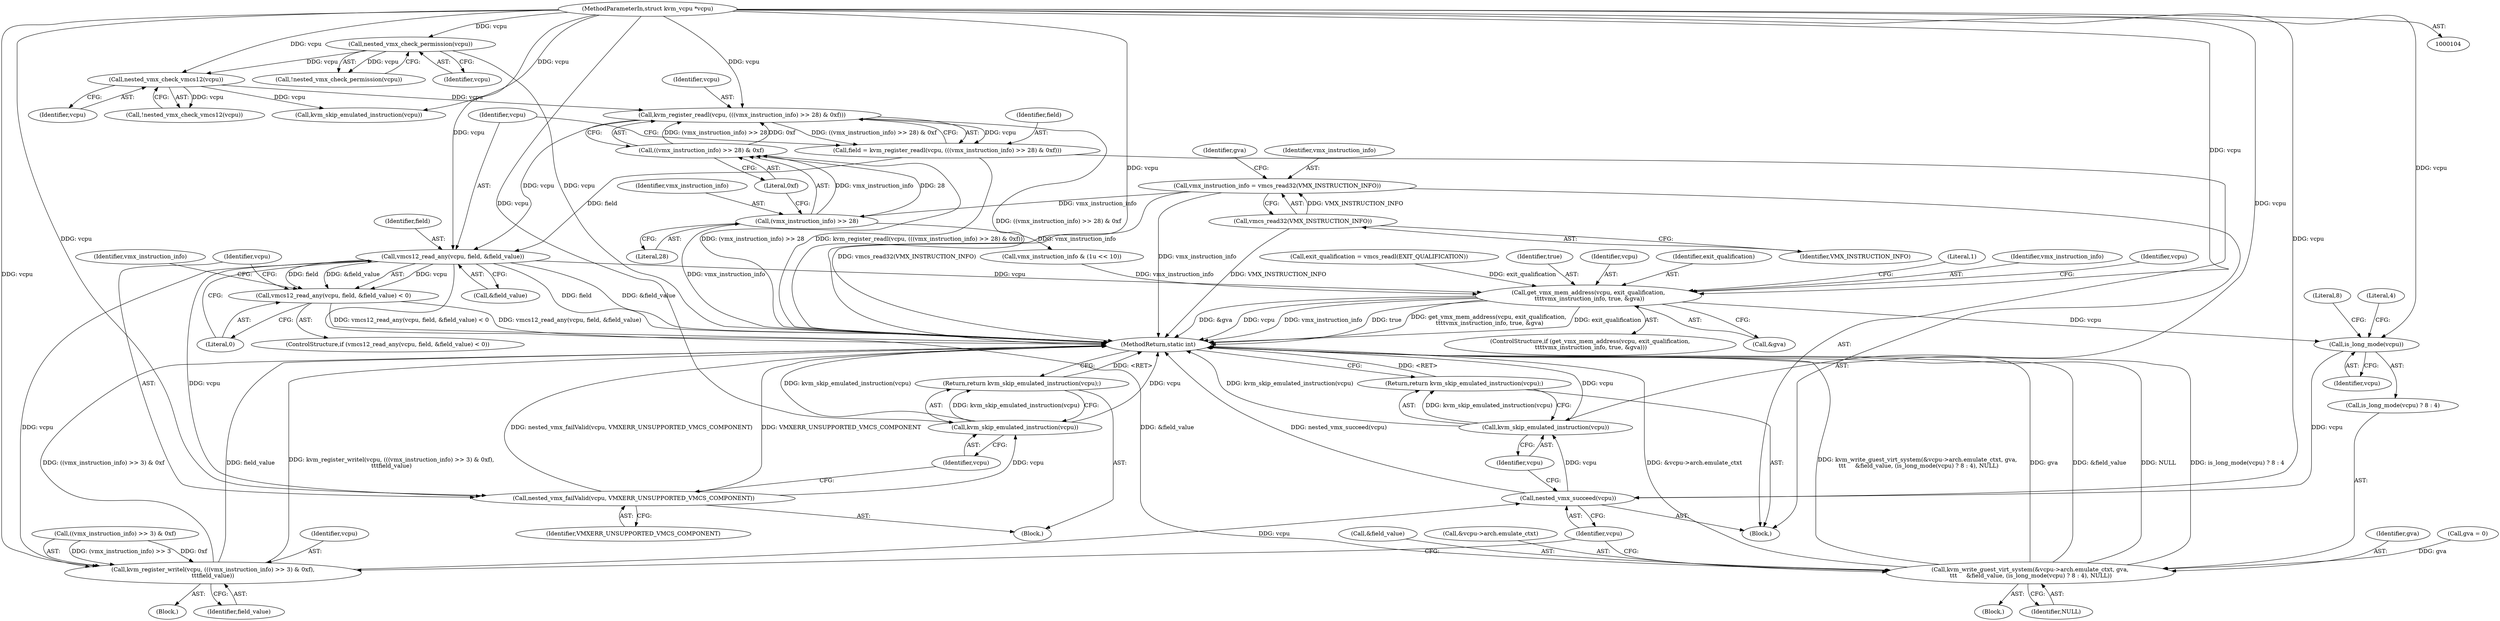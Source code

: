 digraph "0_linux_727ba748e110b4de50d142edca9d6a9b7e6111d8_1@API" {
"1000147" [label="(Call,vmcs12_read_any(vcpu, field, &field_value))"];
"1000138" [label="(Call,kvm_register_readl(vcpu, (((vmx_instruction_info) >> 28) & 0xf)))"];
"1000131" [label="(Call,nested_vmx_check_vmcs12(vcpu))"];
"1000125" [label="(Call,nested_vmx_check_permission(vcpu))"];
"1000105" [label="(MethodParameterIn,struct kvm_vcpu *vcpu)"];
"1000140" [label="(Call,((vmx_instruction_info) >> 28) & 0xf)"];
"1000141" [label="(Call,(vmx_instruction_info) >> 28)"];
"1000115" [label="(Call,vmx_instruction_info = vmcs_read32(VMX_INSTRUCTION_INFO))"];
"1000117" [label="(Call,vmcs_read32(VMX_INSTRUCTION_INFO))"];
"1000136" [label="(Call,field = kvm_register_readl(vcpu, (((vmx_instruction_info) >> 28) & 0xf)))"];
"1000146" [label="(Call,vmcs12_read_any(vcpu, field, &field_value) < 0)"];
"1000154" [label="(Call,nested_vmx_failValid(vcpu, VMXERR_UNSUPPORTED_VMCS_COMPONENT))"];
"1000158" [label="(Call,kvm_skip_emulated_instruction(vcpu))"];
"1000157" [label="(Return,return kvm_skip_emulated_instruction(vcpu);)"];
"1000167" [label="(Call,kvm_register_writel(vcpu, (((vmx_instruction_info) >> 3) & 0xf),\n\t\t\tfield_value))"];
"1000203" [label="(Call,nested_vmx_succeed(vcpu))"];
"1000206" [label="(Call,kvm_skip_emulated_instruction(vcpu))"];
"1000205" [label="(Return,return kvm_skip_emulated_instruction(vcpu);)"];
"1000178" [label="(Call,get_vmx_mem_address(vcpu, exit_qualification,\n \t\t\t\tvmx_instruction_info, true, &gva))"];
"1000198" [label="(Call,is_long_mode(vcpu))"];
"1000187" [label="(Call,kvm_write_guest_virt_system(&vcpu->arch.emulate_ctxt, gva,\n \t\t\t     &field_value, (is_long_mode(vcpu) ? 8 : 4), NULL))"];
"1000150" [label="(Call,&field_value)"];
"1000117" [label="(Call,vmcs_read32(VMX_INSTRUCTION_INFO))"];
"1000155" [label="(Identifier,vcpu)"];
"1000154" [label="(Call,nested_vmx_failValid(vcpu, VMXERR_UNSUPPORTED_VMCS_COMPONENT))"];
"1000143" [label="(Literal,28)"];
"1000180" [label="(Identifier,exit_qualification)"];
"1000141" [label="(Call,(vmx_instruction_info) >> 28)"];
"1000142" [label="(Identifier,vmx_instruction_info)"];
"1000161" [label="(Call,vmx_instruction_info & (1u << 10))"];
"1000116" [label="(Identifier,vmx_instruction_info)"];
"1000162" [label="(Identifier,vmx_instruction_info)"];
"1000118" [label="(Identifier,VMX_INSTRUCTION_INFO)"];
"1000186" [label="(Literal,1)"];
"1000208" [label="(MethodReturn,static int)"];
"1000105" [label="(MethodParameterIn,struct kvm_vcpu *vcpu)"];
"1000181" [label="(Identifier,vmx_instruction_info)"];
"1000205" [label="(Return,return kvm_skip_emulated_instruction(vcpu);)"];
"1000176" [label="(Block,)"];
"1000169" [label="(Call,((vmx_instruction_info) >> 3) & 0xf)"];
"1000206" [label="(Call,kvm_skip_emulated_instruction(vcpu))"];
"1000159" [label="(Identifier,vcpu)"];
"1000136" [label="(Call,field = kvm_register_readl(vcpu, (((vmx_instruction_info) >> 28) & 0xf)))"];
"1000191" [label="(Identifier,vcpu)"];
"1000166" [label="(Block,)"];
"1000139" [label="(Identifier,vcpu)"];
"1000121" [label="(Identifier,gva)"];
"1000177" [label="(ControlStructure,if (get_vmx_mem_address(vcpu, exit_qualification,\n \t\t\t\tvmx_instruction_info, true, &gva)))"];
"1000140" [label="(Call,((vmx_instruction_info) >> 28) & 0xf)"];
"1000183" [label="(Call,&gva)"];
"1000144" [label="(Literal,0xf)"];
"1000131" [label="(Call,nested_vmx_check_vmcs12(vcpu))"];
"1000134" [label="(Call,kvm_skip_emulated_instruction(vcpu))"];
"1000153" [label="(Block,)"];
"1000110" [label="(Call,exit_qualification = vmcs_readl(EXIT_QUALIFICATION))"];
"1000194" [label="(Identifier,gva)"];
"1000120" [label="(Call,gva = 0)"];
"1000130" [label="(Call,!nested_vmx_check_vmcs12(vcpu))"];
"1000174" [label="(Identifier,field_value)"];
"1000204" [label="(Identifier,vcpu)"];
"1000203" [label="(Call,nested_vmx_succeed(vcpu))"];
"1000137" [label="(Identifier,field)"];
"1000125" [label="(Call,nested_vmx_check_permission(vcpu))"];
"1000156" [label="(Identifier,VMXERR_UNSUPPORTED_VMCS_COMPONENT)"];
"1000157" [label="(Return,return kvm_skip_emulated_instruction(vcpu);)"];
"1000200" [label="(Literal,8)"];
"1000182" [label="(Identifier,true)"];
"1000197" [label="(Call,is_long_mode(vcpu) ? 8 : 4)"];
"1000207" [label="(Identifier,vcpu)"];
"1000167" [label="(Call,kvm_register_writel(vcpu, (((vmx_instruction_info) >> 3) & 0xf),\n\t\t\tfield_value))"];
"1000147" [label="(Call,vmcs12_read_any(vcpu, field, &field_value))"];
"1000198" [label="(Call,is_long_mode(vcpu))"];
"1000138" [label="(Call,kvm_register_readl(vcpu, (((vmx_instruction_info) >> 28) & 0xf)))"];
"1000179" [label="(Identifier,vcpu)"];
"1000145" [label="(ControlStructure,if (vmcs12_read_any(vcpu, field, &field_value) < 0))"];
"1000152" [label="(Literal,0)"];
"1000195" [label="(Call,&field_value)"];
"1000126" [label="(Identifier,vcpu)"];
"1000178" [label="(Call,get_vmx_mem_address(vcpu, exit_qualification,\n \t\t\t\tvmx_instruction_info, true, &gva))"];
"1000199" [label="(Identifier,vcpu)"];
"1000149" [label="(Identifier,field)"];
"1000115" [label="(Call,vmx_instruction_info = vmcs_read32(VMX_INSTRUCTION_INFO))"];
"1000187" [label="(Call,kvm_write_guest_virt_system(&vcpu->arch.emulate_ctxt, gva,\n \t\t\t     &field_value, (is_long_mode(vcpu) ? 8 : 4), NULL))"];
"1000124" [label="(Call,!nested_vmx_check_permission(vcpu))"];
"1000158" [label="(Call,kvm_skip_emulated_instruction(vcpu))"];
"1000106" [label="(Block,)"];
"1000168" [label="(Identifier,vcpu)"];
"1000202" [label="(Identifier,NULL)"];
"1000146" [label="(Call,vmcs12_read_any(vcpu, field, &field_value) < 0)"];
"1000188" [label="(Call,&vcpu->arch.emulate_ctxt)"];
"1000201" [label="(Literal,4)"];
"1000148" [label="(Identifier,vcpu)"];
"1000132" [label="(Identifier,vcpu)"];
"1000147" -> "1000146"  [label="AST: "];
"1000147" -> "1000150"  [label="CFG: "];
"1000148" -> "1000147"  [label="AST: "];
"1000149" -> "1000147"  [label="AST: "];
"1000150" -> "1000147"  [label="AST: "];
"1000152" -> "1000147"  [label="CFG: "];
"1000147" -> "1000208"  [label="DDG: field"];
"1000147" -> "1000208"  [label="DDG: &field_value"];
"1000147" -> "1000146"  [label="DDG: vcpu"];
"1000147" -> "1000146"  [label="DDG: field"];
"1000147" -> "1000146"  [label="DDG: &field_value"];
"1000138" -> "1000147"  [label="DDG: vcpu"];
"1000105" -> "1000147"  [label="DDG: vcpu"];
"1000136" -> "1000147"  [label="DDG: field"];
"1000147" -> "1000154"  [label="DDG: vcpu"];
"1000147" -> "1000167"  [label="DDG: vcpu"];
"1000147" -> "1000178"  [label="DDG: vcpu"];
"1000147" -> "1000187"  [label="DDG: &field_value"];
"1000138" -> "1000136"  [label="AST: "];
"1000138" -> "1000140"  [label="CFG: "];
"1000139" -> "1000138"  [label="AST: "];
"1000140" -> "1000138"  [label="AST: "];
"1000136" -> "1000138"  [label="CFG: "];
"1000138" -> "1000208"  [label="DDG: ((vmx_instruction_info) >> 28) & 0xf"];
"1000138" -> "1000136"  [label="DDG: vcpu"];
"1000138" -> "1000136"  [label="DDG: ((vmx_instruction_info) >> 28) & 0xf"];
"1000131" -> "1000138"  [label="DDG: vcpu"];
"1000105" -> "1000138"  [label="DDG: vcpu"];
"1000140" -> "1000138"  [label="DDG: (vmx_instruction_info) >> 28"];
"1000140" -> "1000138"  [label="DDG: 0xf"];
"1000131" -> "1000130"  [label="AST: "];
"1000131" -> "1000132"  [label="CFG: "];
"1000132" -> "1000131"  [label="AST: "];
"1000130" -> "1000131"  [label="CFG: "];
"1000131" -> "1000130"  [label="DDG: vcpu"];
"1000125" -> "1000131"  [label="DDG: vcpu"];
"1000105" -> "1000131"  [label="DDG: vcpu"];
"1000131" -> "1000134"  [label="DDG: vcpu"];
"1000125" -> "1000124"  [label="AST: "];
"1000125" -> "1000126"  [label="CFG: "];
"1000126" -> "1000125"  [label="AST: "];
"1000124" -> "1000125"  [label="CFG: "];
"1000125" -> "1000208"  [label="DDG: vcpu"];
"1000125" -> "1000124"  [label="DDG: vcpu"];
"1000105" -> "1000125"  [label="DDG: vcpu"];
"1000105" -> "1000104"  [label="AST: "];
"1000105" -> "1000208"  [label="DDG: vcpu"];
"1000105" -> "1000134"  [label="DDG: vcpu"];
"1000105" -> "1000154"  [label="DDG: vcpu"];
"1000105" -> "1000158"  [label="DDG: vcpu"];
"1000105" -> "1000167"  [label="DDG: vcpu"];
"1000105" -> "1000178"  [label="DDG: vcpu"];
"1000105" -> "1000198"  [label="DDG: vcpu"];
"1000105" -> "1000203"  [label="DDG: vcpu"];
"1000105" -> "1000206"  [label="DDG: vcpu"];
"1000140" -> "1000144"  [label="CFG: "];
"1000141" -> "1000140"  [label="AST: "];
"1000144" -> "1000140"  [label="AST: "];
"1000140" -> "1000208"  [label="DDG: (vmx_instruction_info) >> 28"];
"1000141" -> "1000140"  [label="DDG: vmx_instruction_info"];
"1000141" -> "1000140"  [label="DDG: 28"];
"1000141" -> "1000143"  [label="CFG: "];
"1000142" -> "1000141"  [label="AST: "];
"1000143" -> "1000141"  [label="AST: "];
"1000144" -> "1000141"  [label="CFG: "];
"1000141" -> "1000208"  [label="DDG: vmx_instruction_info"];
"1000115" -> "1000141"  [label="DDG: vmx_instruction_info"];
"1000141" -> "1000161"  [label="DDG: vmx_instruction_info"];
"1000115" -> "1000106"  [label="AST: "];
"1000115" -> "1000117"  [label="CFG: "];
"1000116" -> "1000115"  [label="AST: "];
"1000117" -> "1000115"  [label="AST: "];
"1000121" -> "1000115"  [label="CFG: "];
"1000115" -> "1000208"  [label="DDG: vmcs_read32(VMX_INSTRUCTION_INFO)"];
"1000115" -> "1000208"  [label="DDG: vmx_instruction_info"];
"1000117" -> "1000115"  [label="DDG: VMX_INSTRUCTION_INFO"];
"1000117" -> "1000118"  [label="CFG: "];
"1000118" -> "1000117"  [label="AST: "];
"1000117" -> "1000208"  [label="DDG: VMX_INSTRUCTION_INFO"];
"1000136" -> "1000106"  [label="AST: "];
"1000137" -> "1000136"  [label="AST: "];
"1000148" -> "1000136"  [label="CFG: "];
"1000136" -> "1000208"  [label="DDG: kvm_register_readl(vcpu, (((vmx_instruction_info) >> 28) & 0xf))"];
"1000146" -> "1000145"  [label="AST: "];
"1000146" -> "1000152"  [label="CFG: "];
"1000152" -> "1000146"  [label="AST: "];
"1000155" -> "1000146"  [label="CFG: "];
"1000162" -> "1000146"  [label="CFG: "];
"1000146" -> "1000208"  [label="DDG: vmcs12_read_any(vcpu, field, &field_value) < 0"];
"1000146" -> "1000208"  [label="DDG: vmcs12_read_any(vcpu, field, &field_value)"];
"1000154" -> "1000153"  [label="AST: "];
"1000154" -> "1000156"  [label="CFG: "];
"1000155" -> "1000154"  [label="AST: "];
"1000156" -> "1000154"  [label="AST: "];
"1000159" -> "1000154"  [label="CFG: "];
"1000154" -> "1000208"  [label="DDG: nested_vmx_failValid(vcpu, VMXERR_UNSUPPORTED_VMCS_COMPONENT)"];
"1000154" -> "1000208"  [label="DDG: VMXERR_UNSUPPORTED_VMCS_COMPONENT"];
"1000154" -> "1000158"  [label="DDG: vcpu"];
"1000158" -> "1000157"  [label="AST: "];
"1000158" -> "1000159"  [label="CFG: "];
"1000159" -> "1000158"  [label="AST: "];
"1000157" -> "1000158"  [label="CFG: "];
"1000158" -> "1000208"  [label="DDG: vcpu"];
"1000158" -> "1000208"  [label="DDG: kvm_skip_emulated_instruction(vcpu)"];
"1000158" -> "1000157"  [label="DDG: kvm_skip_emulated_instruction(vcpu)"];
"1000157" -> "1000153"  [label="AST: "];
"1000208" -> "1000157"  [label="CFG: "];
"1000157" -> "1000208"  [label="DDG: <RET>"];
"1000167" -> "1000166"  [label="AST: "];
"1000167" -> "1000174"  [label="CFG: "];
"1000168" -> "1000167"  [label="AST: "];
"1000169" -> "1000167"  [label="AST: "];
"1000174" -> "1000167"  [label="AST: "];
"1000204" -> "1000167"  [label="CFG: "];
"1000167" -> "1000208"  [label="DDG: ((vmx_instruction_info) >> 3) & 0xf"];
"1000167" -> "1000208"  [label="DDG: field_value"];
"1000167" -> "1000208"  [label="DDG: kvm_register_writel(vcpu, (((vmx_instruction_info) >> 3) & 0xf),\n\t\t\tfield_value)"];
"1000169" -> "1000167"  [label="DDG: (vmx_instruction_info) >> 3"];
"1000169" -> "1000167"  [label="DDG: 0xf"];
"1000167" -> "1000203"  [label="DDG: vcpu"];
"1000203" -> "1000106"  [label="AST: "];
"1000203" -> "1000204"  [label="CFG: "];
"1000204" -> "1000203"  [label="AST: "];
"1000207" -> "1000203"  [label="CFG: "];
"1000203" -> "1000208"  [label="DDG: nested_vmx_succeed(vcpu)"];
"1000198" -> "1000203"  [label="DDG: vcpu"];
"1000203" -> "1000206"  [label="DDG: vcpu"];
"1000206" -> "1000205"  [label="AST: "];
"1000206" -> "1000207"  [label="CFG: "];
"1000207" -> "1000206"  [label="AST: "];
"1000205" -> "1000206"  [label="CFG: "];
"1000206" -> "1000208"  [label="DDG: vcpu"];
"1000206" -> "1000208"  [label="DDG: kvm_skip_emulated_instruction(vcpu)"];
"1000206" -> "1000205"  [label="DDG: kvm_skip_emulated_instruction(vcpu)"];
"1000205" -> "1000106"  [label="AST: "];
"1000208" -> "1000205"  [label="CFG: "];
"1000205" -> "1000208"  [label="DDG: <RET>"];
"1000178" -> "1000177"  [label="AST: "];
"1000178" -> "1000183"  [label="CFG: "];
"1000179" -> "1000178"  [label="AST: "];
"1000180" -> "1000178"  [label="AST: "];
"1000181" -> "1000178"  [label="AST: "];
"1000182" -> "1000178"  [label="AST: "];
"1000183" -> "1000178"  [label="AST: "];
"1000186" -> "1000178"  [label="CFG: "];
"1000191" -> "1000178"  [label="CFG: "];
"1000178" -> "1000208"  [label="DDG: vcpu"];
"1000178" -> "1000208"  [label="DDG: vmx_instruction_info"];
"1000178" -> "1000208"  [label="DDG: true"];
"1000178" -> "1000208"  [label="DDG: get_vmx_mem_address(vcpu, exit_qualification,\n \t\t\t\tvmx_instruction_info, true, &gva)"];
"1000178" -> "1000208"  [label="DDG: exit_qualification"];
"1000178" -> "1000208"  [label="DDG: &gva"];
"1000110" -> "1000178"  [label="DDG: exit_qualification"];
"1000161" -> "1000178"  [label="DDG: vmx_instruction_info"];
"1000178" -> "1000198"  [label="DDG: vcpu"];
"1000198" -> "1000197"  [label="AST: "];
"1000198" -> "1000199"  [label="CFG: "];
"1000199" -> "1000198"  [label="AST: "];
"1000200" -> "1000198"  [label="CFG: "];
"1000201" -> "1000198"  [label="CFG: "];
"1000187" -> "1000176"  [label="AST: "];
"1000187" -> "1000202"  [label="CFG: "];
"1000188" -> "1000187"  [label="AST: "];
"1000194" -> "1000187"  [label="AST: "];
"1000195" -> "1000187"  [label="AST: "];
"1000197" -> "1000187"  [label="AST: "];
"1000202" -> "1000187"  [label="AST: "];
"1000204" -> "1000187"  [label="CFG: "];
"1000187" -> "1000208"  [label="DDG: is_long_mode(vcpu) ? 8 : 4"];
"1000187" -> "1000208"  [label="DDG: &vcpu->arch.emulate_ctxt"];
"1000187" -> "1000208"  [label="DDG: kvm_write_guest_virt_system(&vcpu->arch.emulate_ctxt, gva,\n \t\t\t     &field_value, (is_long_mode(vcpu) ? 8 : 4), NULL)"];
"1000187" -> "1000208"  [label="DDG: gva"];
"1000187" -> "1000208"  [label="DDG: &field_value"];
"1000187" -> "1000208"  [label="DDG: NULL"];
"1000120" -> "1000187"  [label="DDG: gva"];
}
